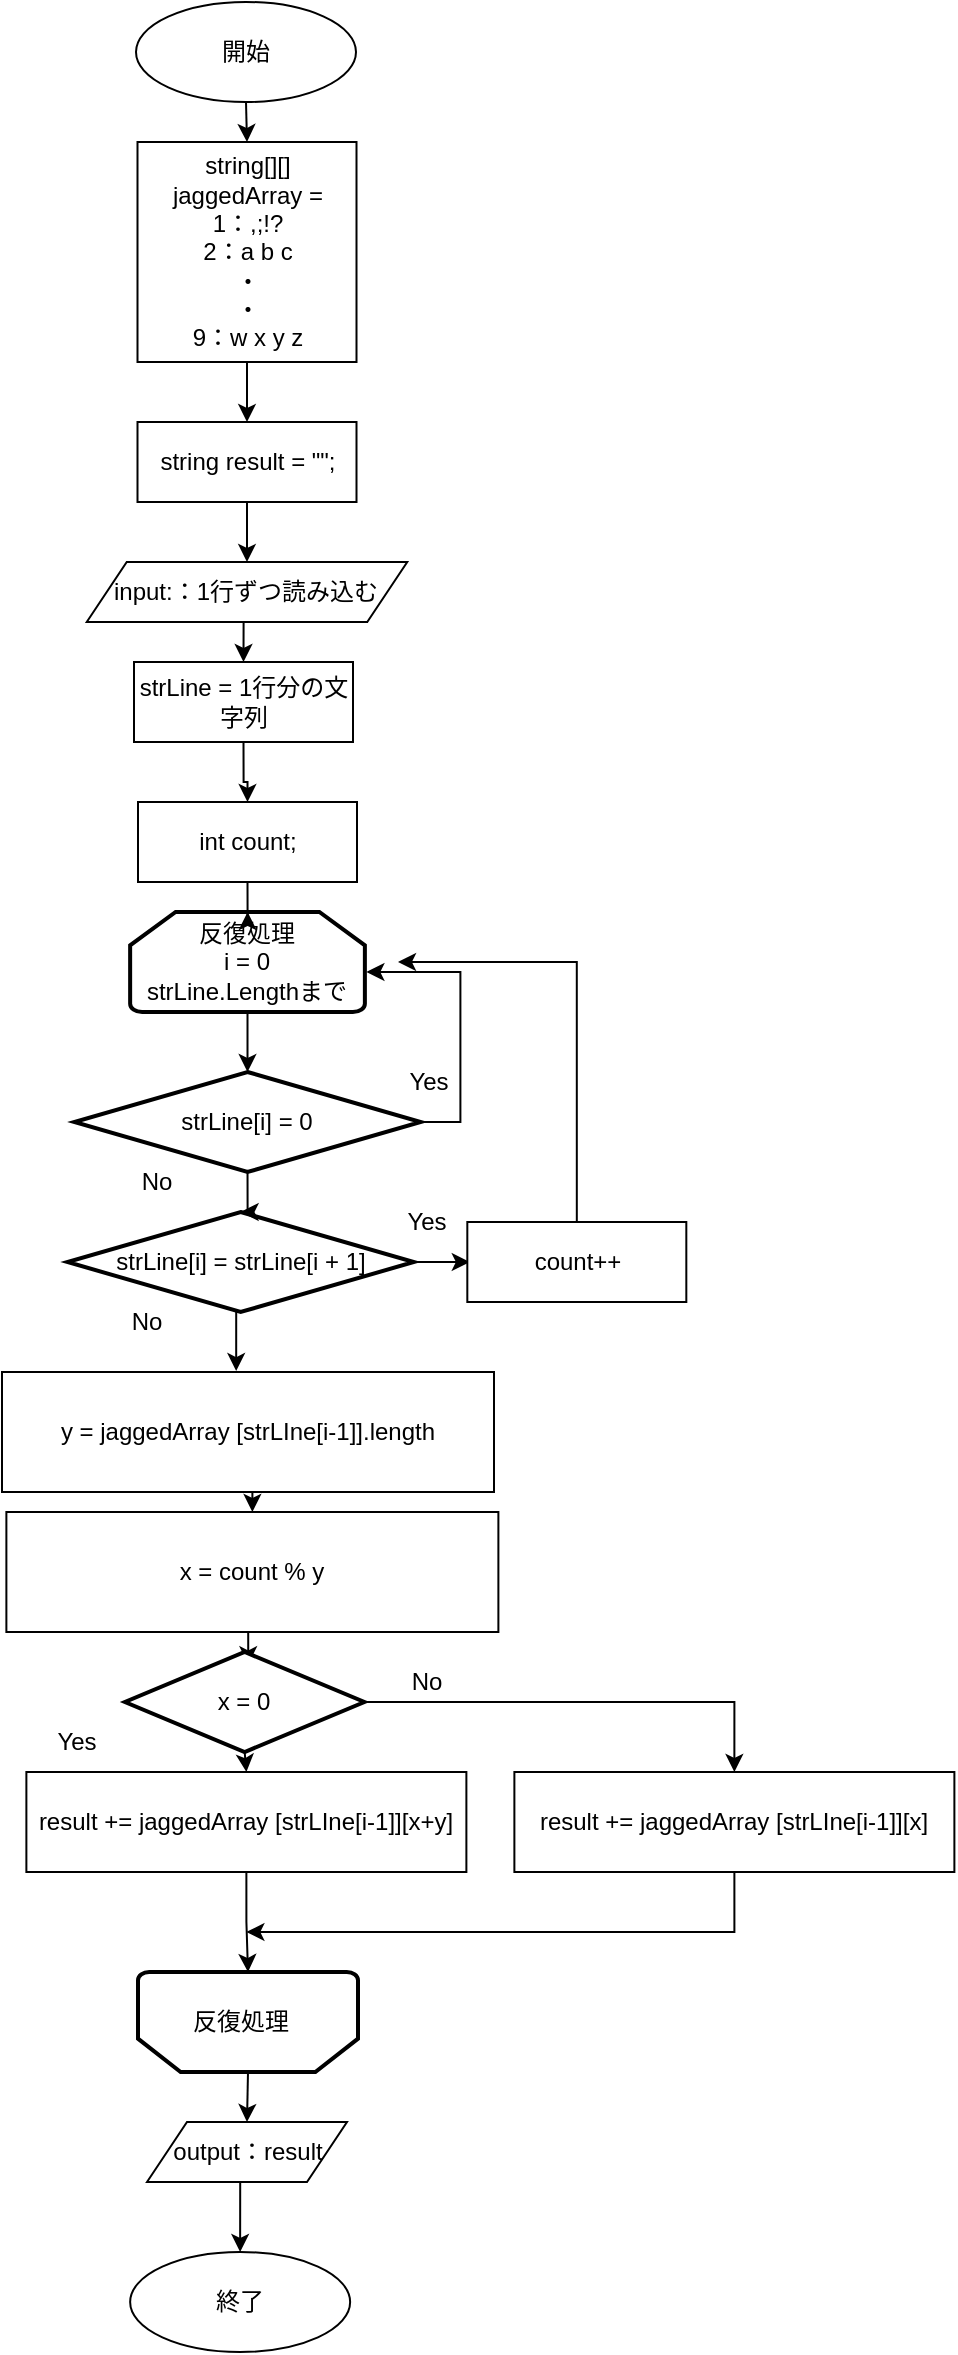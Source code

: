 <mxfile version="20.3.0" type="device"><diagram id="5SlGneeRLCopF3xvSHbZ" name="Page-1"><mxGraphModel dx="1221" dy="754" grid="1" gridSize="10" guides="1" tooltips="1" connect="1" arrows="1" fold="1" page="1" pageScale="1" pageWidth="827" pageHeight="1169" math="0" shadow="0"><root><mxCell id="0"/><mxCell id="1" parent="0"/><mxCell id="x3kXB7GGP_WE__RNllZn-32" style="edgeStyle=orthogonalEdgeStyle;rounded=0;orthogonalLoop=1;jettySize=auto;html=1;exitX=0.5;exitY=1;exitDx=0;exitDy=0;entryX=0.5;entryY=0;entryDx=0;entryDy=0;" edge="1" parent="1" source="F0HHzf-YJnoAVH4-JHba-1" target="x3kXB7GGP_WE__RNllZn-1"><mxGeometry relative="1" as="geometry"/></mxCell><mxCell id="F0HHzf-YJnoAVH4-JHba-1" value="開始" style="ellipse;whiteSpace=wrap;html=1;" parent="1" vertex="1"><mxGeometry x="119" y="120" width="110" height="50" as="geometry"/></mxCell><mxCell id="F0HHzf-YJnoAVH4-JHba-2" value="終了" style="ellipse;whiteSpace=wrap;html=1;" parent="1" vertex="1"><mxGeometry x="116.07" y="1245" width="110" height="50" as="geometry"/></mxCell><mxCell id="x3kXB7GGP_WE__RNllZn-57" style="edgeStyle=orthogonalEdgeStyle;rounded=0;orthogonalLoop=1;jettySize=auto;html=1;exitX=0.5;exitY=1;exitDx=0;exitDy=0;entryX=0.5;entryY=0;entryDx=0;entryDy=0;" edge="1" parent="1" source="6N84PvQbWmtq-UcwzcRf-68" target="F0HHzf-YJnoAVH4-JHba-2"><mxGeometry relative="1" as="geometry"/></mxCell><mxCell id="6N84PvQbWmtq-UcwzcRf-68" value="output：result" style="shape=parallelogram;perimeter=parallelogramPerimeter;whiteSpace=wrap;html=1;fixedSize=1;" parent="1" vertex="1"><mxGeometry x="124.5" y="1180" width="100" height="30" as="geometry"/></mxCell><mxCell id="GO-RbpGhfSwDOEFXF7F2-11" value="No" style="text;html=1;resizable=0;autosize=1;align=center;verticalAlign=middle;points=[];fillColor=none;strokeColor=none;rounded=0;" parent="1" vertex="1"><mxGeometry x="104.19" y="765" width="40" height="30" as="geometry"/></mxCell><mxCell id="GO-RbpGhfSwDOEFXF7F2-12" value="Yes" style="text;html=1;resizable=0;autosize=1;align=center;verticalAlign=middle;points=[];fillColor=none;strokeColor=none;rounded=0;" parent="1" vertex="1"><mxGeometry x="244.19" y="715" width="40" height="30" as="geometry"/></mxCell><mxCell id="x3kXB7GGP_WE__RNllZn-33" style="edgeStyle=orthogonalEdgeStyle;rounded=0;orthogonalLoop=1;jettySize=auto;html=1;exitX=0.5;exitY=1;exitDx=0;exitDy=0;entryX=0.5;entryY=0;entryDx=0;entryDy=0;" edge="1" parent="1" source="x3kXB7GGP_WE__RNllZn-1" target="x3kXB7GGP_WE__RNllZn-2"><mxGeometry relative="1" as="geometry"/></mxCell><mxCell id="x3kXB7GGP_WE__RNllZn-1" value="string[][] jaggedArray =&lt;br&gt;1：,;!?&lt;br&gt;2：a b c&lt;br&gt;・&lt;br&gt;・&lt;br&gt;9：w x y z" style="rounded=0;whiteSpace=wrap;html=1;" vertex="1" parent="1"><mxGeometry x="119.75" y="190" width="109.5" height="110" as="geometry"/></mxCell><mxCell id="x3kXB7GGP_WE__RNllZn-34" style="edgeStyle=orthogonalEdgeStyle;rounded=0;orthogonalLoop=1;jettySize=auto;html=1;exitX=0.5;exitY=1;exitDx=0;exitDy=0;entryX=0.5;entryY=0;entryDx=0;entryDy=0;" edge="1" parent="1" source="x3kXB7GGP_WE__RNllZn-2" target="x3kXB7GGP_WE__RNllZn-4"><mxGeometry relative="1" as="geometry"/></mxCell><mxCell id="x3kXB7GGP_WE__RNllZn-2" value="string result = &quot;&quot;;" style="rounded=0;whiteSpace=wrap;html=1;" vertex="1" parent="1"><mxGeometry x="119.75" y="330" width="109.5" height="40" as="geometry"/></mxCell><mxCell id="x3kXB7GGP_WE__RNllZn-35" style="edgeStyle=orthogonalEdgeStyle;rounded=0;orthogonalLoop=1;jettySize=auto;html=1;exitX=0.5;exitY=1;exitDx=0;exitDy=0;entryX=0.5;entryY=0;entryDx=0;entryDy=0;" edge="1" parent="1" source="x3kXB7GGP_WE__RNllZn-4" target="x3kXB7GGP_WE__RNllZn-11"><mxGeometry relative="1" as="geometry"/></mxCell><mxCell id="x3kXB7GGP_WE__RNllZn-4" value="input:：1行ずつ読み込む" style="shape=parallelogram;perimeter=parallelogramPerimeter;whiteSpace=wrap;html=1;fixedSize=1;" vertex="1" parent="1"><mxGeometry x="94.37" y="400" width="160.25" height="30" as="geometry"/></mxCell><mxCell id="x3kXB7GGP_WE__RNllZn-41" style="edgeStyle=orthogonalEdgeStyle;rounded=0;orthogonalLoop=1;jettySize=auto;html=1;exitX=0.5;exitY=1;exitDx=0;exitDy=0;exitPerimeter=0;entryX=0.5;entryY=0;entryDx=0;entryDy=0;entryPerimeter=0;" edge="1" parent="1" source="x3kXB7GGP_WE__RNllZn-5" target="x3kXB7GGP_WE__RNllZn-15"><mxGeometry relative="1" as="geometry"/></mxCell><mxCell id="x3kXB7GGP_WE__RNllZn-5" value="反復処理&lt;br&gt;i = 0&lt;br&gt;strLine.Lengthまで" style="strokeWidth=2;html=1;shape=mxgraph.flowchart.loop_limit;whiteSpace=wrap;" vertex="1" parent="1"><mxGeometry x="116.07" y="575" width="117.37" height="50" as="geometry"/></mxCell><mxCell id="x3kXB7GGP_WE__RNllZn-56" style="edgeStyle=orthogonalEdgeStyle;rounded=0;orthogonalLoop=1;jettySize=auto;html=1;exitX=0.5;exitY=0;exitDx=0;exitDy=0;exitPerimeter=0;entryX=0.5;entryY=0;entryDx=0;entryDy=0;" edge="1" parent="1" source="x3kXB7GGP_WE__RNllZn-9" target="6N84PvQbWmtq-UcwzcRf-68"><mxGeometry relative="1" as="geometry"/></mxCell><mxCell id="x3kXB7GGP_WE__RNllZn-9" value="" style="strokeWidth=2;shape=mxgraph.flowchart.loop_limit;rotation=-180;direction=east;align=center;horizontal=1;whiteSpace=wrap;html=1;" vertex="1" parent="1"><mxGeometry x="120.0" y="1105" width="110" height="50" as="geometry"/></mxCell><mxCell id="x3kXB7GGP_WE__RNllZn-10" value="反復処理" style="text;html=1;align=center;verticalAlign=middle;resizable=0;points=[];autosize=1;strokeColor=none;fillColor=none;" vertex="1" parent="1"><mxGeometry x="136.33" y="1115" width="70" height="30" as="geometry"/></mxCell><mxCell id="x3kXB7GGP_WE__RNllZn-53" style="edgeStyle=orthogonalEdgeStyle;rounded=0;orthogonalLoop=1;jettySize=auto;html=1;exitX=0.5;exitY=1;exitDx=0;exitDy=0;" edge="1" parent="1" source="x3kXB7GGP_WE__RNllZn-11" target="x3kXB7GGP_WE__RNllZn-18"><mxGeometry relative="1" as="geometry"/></mxCell><mxCell id="x3kXB7GGP_WE__RNllZn-11" value="strLine = 1行分の文字列" style="rounded=0;whiteSpace=wrap;html=1;" vertex="1" parent="1"><mxGeometry x="118" y="450" width="109.5" height="40" as="geometry"/></mxCell><mxCell id="x3kXB7GGP_WE__RNllZn-43" style="edgeStyle=orthogonalEdgeStyle;rounded=0;orthogonalLoop=1;jettySize=auto;html=1;exitX=0.5;exitY=1;exitDx=0;exitDy=0;exitPerimeter=0;entryX=0.476;entryY=-0.008;entryDx=0;entryDy=0;entryPerimeter=0;" edge="1" parent="1" source="x3kXB7GGP_WE__RNllZn-12" target="x3kXB7GGP_WE__RNllZn-31"><mxGeometry relative="1" as="geometry"/></mxCell><mxCell id="x3kXB7GGP_WE__RNllZn-45" style="edgeStyle=orthogonalEdgeStyle;rounded=0;orthogonalLoop=1;jettySize=auto;html=1;exitX=1;exitY=0.5;exitDx=0;exitDy=0;exitPerimeter=0;entryX=1.042;entryY=1.161;entryDx=0;entryDy=0;entryPerimeter=0;" edge="1" parent="1" source="x3kXB7GGP_WE__RNllZn-12" target="GO-RbpGhfSwDOEFXF7F2-12"><mxGeometry relative="1" as="geometry"/></mxCell><mxCell id="x3kXB7GGP_WE__RNllZn-12" value="strLine[i] = strLine[i + 1]" style="strokeWidth=2;html=1;shape=mxgraph.flowchart.decision;whiteSpace=wrap;" vertex="1" parent="1"><mxGeometry x="84.74" y="725" width="173.18" height="50" as="geometry"/></mxCell><mxCell id="x3kXB7GGP_WE__RNllZn-55" style="edgeStyle=orthogonalEdgeStyle;rounded=0;orthogonalLoop=1;jettySize=auto;html=1;exitX=0.5;exitY=0;exitDx=0;exitDy=0;" edge="1" parent="1" source="x3kXB7GGP_WE__RNllZn-14"><mxGeometry relative="1" as="geometry"><mxPoint x="250" y="600" as="targetPoint"/><Array as="points"><mxPoint x="339" y="600"/></Array></mxGeometry></mxCell><mxCell id="x3kXB7GGP_WE__RNllZn-14" value="count++" style="rounded=0;whiteSpace=wrap;html=1;" vertex="1" parent="1"><mxGeometry x="284.66" y="730" width="109.5" height="40" as="geometry"/></mxCell><mxCell id="x3kXB7GGP_WE__RNllZn-42" style="edgeStyle=orthogonalEdgeStyle;rounded=0;orthogonalLoop=1;jettySize=auto;html=1;exitX=0.5;exitY=1;exitDx=0;exitDy=0;exitPerimeter=0;" edge="1" parent="1" source="x3kXB7GGP_WE__RNllZn-15" target="x3kXB7GGP_WE__RNllZn-12"><mxGeometry relative="1" as="geometry"/></mxCell><mxCell id="x3kXB7GGP_WE__RNllZn-44" style="edgeStyle=orthogonalEdgeStyle;rounded=0;orthogonalLoop=1;jettySize=auto;html=1;exitX=1;exitY=0.5;exitDx=0;exitDy=0;exitPerimeter=0;" edge="1" parent="1" source="x3kXB7GGP_WE__RNllZn-15"><mxGeometry relative="1" as="geometry"><mxPoint x="234.19" y="605" as="targetPoint"/><Array as="points"><mxPoint x="281.19" y="680"/><mxPoint x="281.19" y="605"/></Array></mxGeometry></mxCell><mxCell id="x3kXB7GGP_WE__RNllZn-15" value="strLine[i] = 0" style="strokeWidth=2;html=1;shape=mxgraph.flowchart.decision;whiteSpace=wrap;" vertex="1" parent="1"><mxGeometry x="88.17" y="655" width="173.18" height="50" as="geometry"/></mxCell><mxCell id="x3kXB7GGP_WE__RNllZn-16" value="Yes" style="text;html=1;resizable=0;autosize=1;align=center;verticalAlign=middle;points=[];fillColor=none;strokeColor=none;rounded=0;" vertex="1" parent="1"><mxGeometry x="244.66" y="645" width="40" height="30" as="geometry"/></mxCell><mxCell id="x3kXB7GGP_WE__RNllZn-17" value="No" style="text;html=1;resizable=0;autosize=1;align=center;verticalAlign=middle;points=[];fillColor=none;strokeColor=none;rounded=0;" vertex="1" parent="1"><mxGeometry x="109.23" y="695" width="40" height="30" as="geometry"/></mxCell><mxCell id="x3kXB7GGP_WE__RNllZn-40" style="edgeStyle=orthogonalEdgeStyle;rounded=0;orthogonalLoop=1;jettySize=auto;html=1;exitX=0.5;exitY=1;exitDx=0;exitDy=0;" edge="1" parent="1" source="x3kXB7GGP_WE__RNllZn-18" target="x3kXB7GGP_WE__RNllZn-5"><mxGeometry relative="1" as="geometry"/></mxCell><mxCell id="x3kXB7GGP_WE__RNllZn-18" value="int count;" style="rounded=0;whiteSpace=wrap;html=1;" vertex="1" parent="1"><mxGeometry x="120" y="520" width="109.5" height="40" as="geometry"/></mxCell><mxCell id="x3kXB7GGP_WE__RNllZn-48" style="edgeStyle=orthogonalEdgeStyle;rounded=0;orthogonalLoop=1;jettySize=auto;html=1;exitX=0.5;exitY=1;exitDx=0;exitDy=0;entryX=0.515;entryY=0.123;entryDx=0;entryDy=0;entryPerimeter=0;" edge="1" parent="1" source="x3kXB7GGP_WE__RNllZn-25" target="x3kXB7GGP_WE__RNllZn-26"><mxGeometry relative="1" as="geometry"/></mxCell><mxCell id="x3kXB7GGP_WE__RNllZn-25" value="x = count % y" style="rounded=0;whiteSpace=wrap;html=1;" vertex="1" parent="1"><mxGeometry x="54.19" y="875" width="246" height="60" as="geometry"/></mxCell><mxCell id="x3kXB7GGP_WE__RNllZn-49" style="edgeStyle=orthogonalEdgeStyle;rounded=0;orthogonalLoop=1;jettySize=auto;html=1;exitX=0.5;exitY=1;exitDx=0;exitDy=0;exitPerimeter=0;entryX=0.5;entryY=0;entryDx=0;entryDy=0;" edge="1" parent="1" source="x3kXB7GGP_WE__RNllZn-26" target="x3kXB7GGP_WE__RNllZn-27"><mxGeometry relative="1" as="geometry"/></mxCell><mxCell id="x3kXB7GGP_WE__RNllZn-51" style="edgeStyle=orthogonalEdgeStyle;rounded=0;orthogonalLoop=1;jettySize=auto;html=1;exitX=1;exitY=0.5;exitDx=0;exitDy=0;exitPerimeter=0;entryX=0.5;entryY=0;entryDx=0;entryDy=0;" edge="1" parent="1" source="x3kXB7GGP_WE__RNllZn-26" target="x3kXB7GGP_WE__RNllZn-28"><mxGeometry relative="1" as="geometry"/></mxCell><mxCell id="x3kXB7GGP_WE__RNllZn-26" value="x = 0" style="strokeWidth=2;html=1;shape=mxgraph.flowchart.decision;whiteSpace=wrap;" vertex="1" parent="1"><mxGeometry x="113.48" y="945" width="119.71" height="50" as="geometry"/></mxCell><mxCell id="x3kXB7GGP_WE__RNllZn-50" style="edgeStyle=orthogonalEdgeStyle;rounded=0;orthogonalLoop=1;jettySize=auto;html=1;exitX=0.5;exitY=1;exitDx=0;exitDy=0;entryX=0.5;entryY=1;entryDx=0;entryDy=0;entryPerimeter=0;" edge="1" parent="1" source="x3kXB7GGP_WE__RNllZn-27" target="x3kXB7GGP_WE__RNllZn-9"><mxGeometry relative="1" as="geometry"/></mxCell><mxCell id="x3kXB7GGP_WE__RNllZn-27" value="result += jaggedArray [strLIne[i-1]][x+y]" style="rounded=0;whiteSpace=wrap;html=1;" vertex="1" parent="1"><mxGeometry x="64.19" y="1005" width="220" height="50" as="geometry"/></mxCell><mxCell id="x3kXB7GGP_WE__RNllZn-52" style="edgeStyle=orthogonalEdgeStyle;rounded=0;orthogonalLoop=1;jettySize=auto;html=1;exitX=0.5;exitY=1;exitDx=0;exitDy=0;" edge="1" parent="1" source="x3kXB7GGP_WE__RNllZn-28"><mxGeometry relative="1" as="geometry"><mxPoint x="174.19" y="1085" as="targetPoint"/><Array as="points"><mxPoint x="418.19" y="1085"/></Array></mxGeometry></mxCell><mxCell id="x3kXB7GGP_WE__RNllZn-28" value="result += jaggedArray [strLIne[i-1]][x]" style="rounded=0;whiteSpace=wrap;html=1;" vertex="1" parent="1"><mxGeometry x="308.19" y="1005" width="220" height="50" as="geometry"/></mxCell><mxCell id="x3kXB7GGP_WE__RNllZn-29" value="No" style="text;html=1;resizable=0;autosize=1;align=center;verticalAlign=middle;points=[];fillColor=none;strokeColor=none;rounded=0;" vertex="1" parent="1"><mxGeometry x="244.19" y="945" width="40" height="30" as="geometry"/></mxCell><mxCell id="x3kXB7GGP_WE__RNllZn-30" value="Yes" style="text;html=1;resizable=0;autosize=1;align=center;verticalAlign=middle;points=[];fillColor=none;strokeColor=none;rounded=0;" vertex="1" parent="1"><mxGeometry x="69.23" y="975" width="40" height="30" as="geometry"/></mxCell><mxCell id="x3kXB7GGP_WE__RNllZn-47" style="edgeStyle=orthogonalEdgeStyle;rounded=0;orthogonalLoop=1;jettySize=auto;html=1;exitX=0.5;exitY=1;exitDx=0;exitDy=0;entryX=0.5;entryY=0;entryDx=0;entryDy=0;" edge="1" parent="1" source="x3kXB7GGP_WE__RNllZn-31" target="x3kXB7GGP_WE__RNllZn-25"><mxGeometry relative="1" as="geometry"/></mxCell><mxCell id="x3kXB7GGP_WE__RNllZn-31" value="y = jaggedArray [strLIne[i-1]].length" style="rounded=0;whiteSpace=wrap;html=1;" vertex="1" parent="1"><mxGeometry x="52" y="805" width="246" height="60" as="geometry"/></mxCell></root></mxGraphModel></diagram></mxfile>